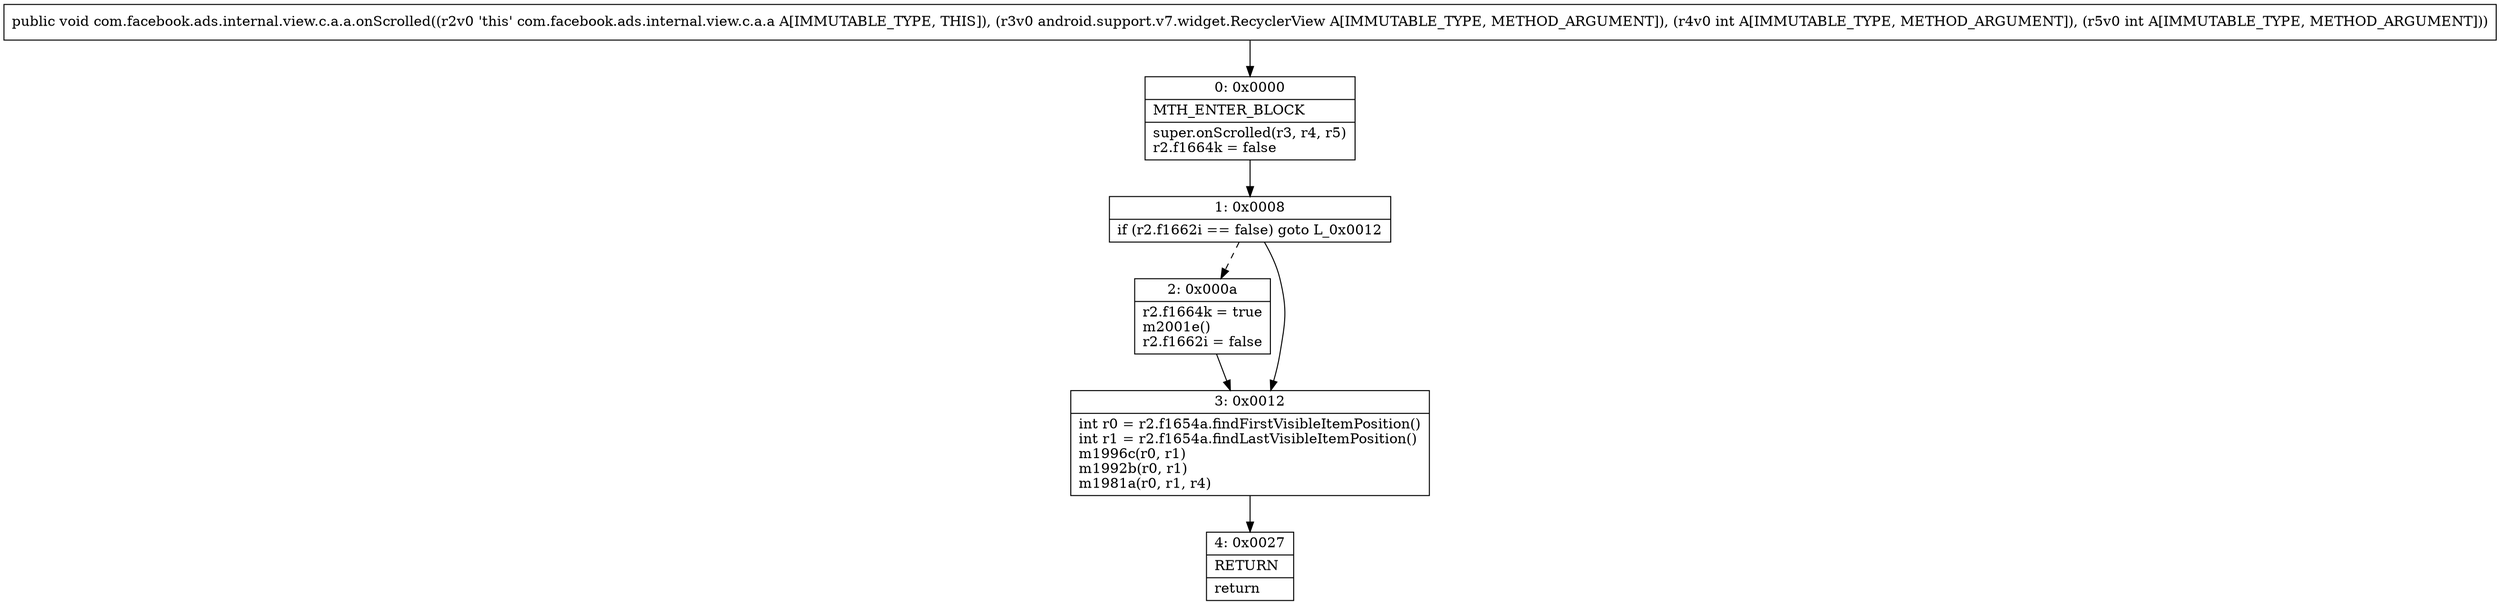 digraph "CFG forcom.facebook.ads.internal.view.c.a.a.onScrolled(Landroid\/support\/v7\/widget\/RecyclerView;II)V" {
Node_0 [shape=record,label="{0\:\ 0x0000|MTH_ENTER_BLOCK\l|super.onScrolled(r3, r4, r5)\lr2.f1664k = false\l}"];
Node_1 [shape=record,label="{1\:\ 0x0008|if (r2.f1662i == false) goto L_0x0012\l}"];
Node_2 [shape=record,label="{2\:\ 0x000a|r2.f1664k = true\lm2001e()\lr2.f1662i = false\l}"];
Node_3 [shape=record,label="{3\:\ 0x0012|int r0 = r2.f1654a.findFirstVisibleItemPosition()\lint r1 = r2.f1654a.findLastVisibleItemPosition()\lm1996c(r0, r1)\lm1992b(r0, r1)\lm1981a(r0, r1, r4)\l}"];
Node_4 [shape=record,label="{4\:\ 0x0027|RETURN\l|return\l}"];
MethodNode[shape=record,label="{public void com.facebook.ads.internal.view.c.a.a.onScrolled((r2v0 'this' com.facebook.ads.internal.view.c.a.a A[IMMUTABLE_TYPE, THIS]), (r3v0 android.support.v7.widget.RecyclerView A[IMMUTABLE_TYPE, METHOD_ARGUMENT]), (r4v0 int A[IMMUTABLE_TYPE, METHOD_ARGUMENT]), (r5v0 int A[IMMUTABLE_TYPE, METHOD_ARGUMENT])) }"];
MethodNode -> Node_0;
Node_0 -> Node_1;
Node_1 -> Node_2[style=dashed];
Node_1 -> Node_3;
Node_2 -> Node_3;
Node_3 -> Node_4;
}

